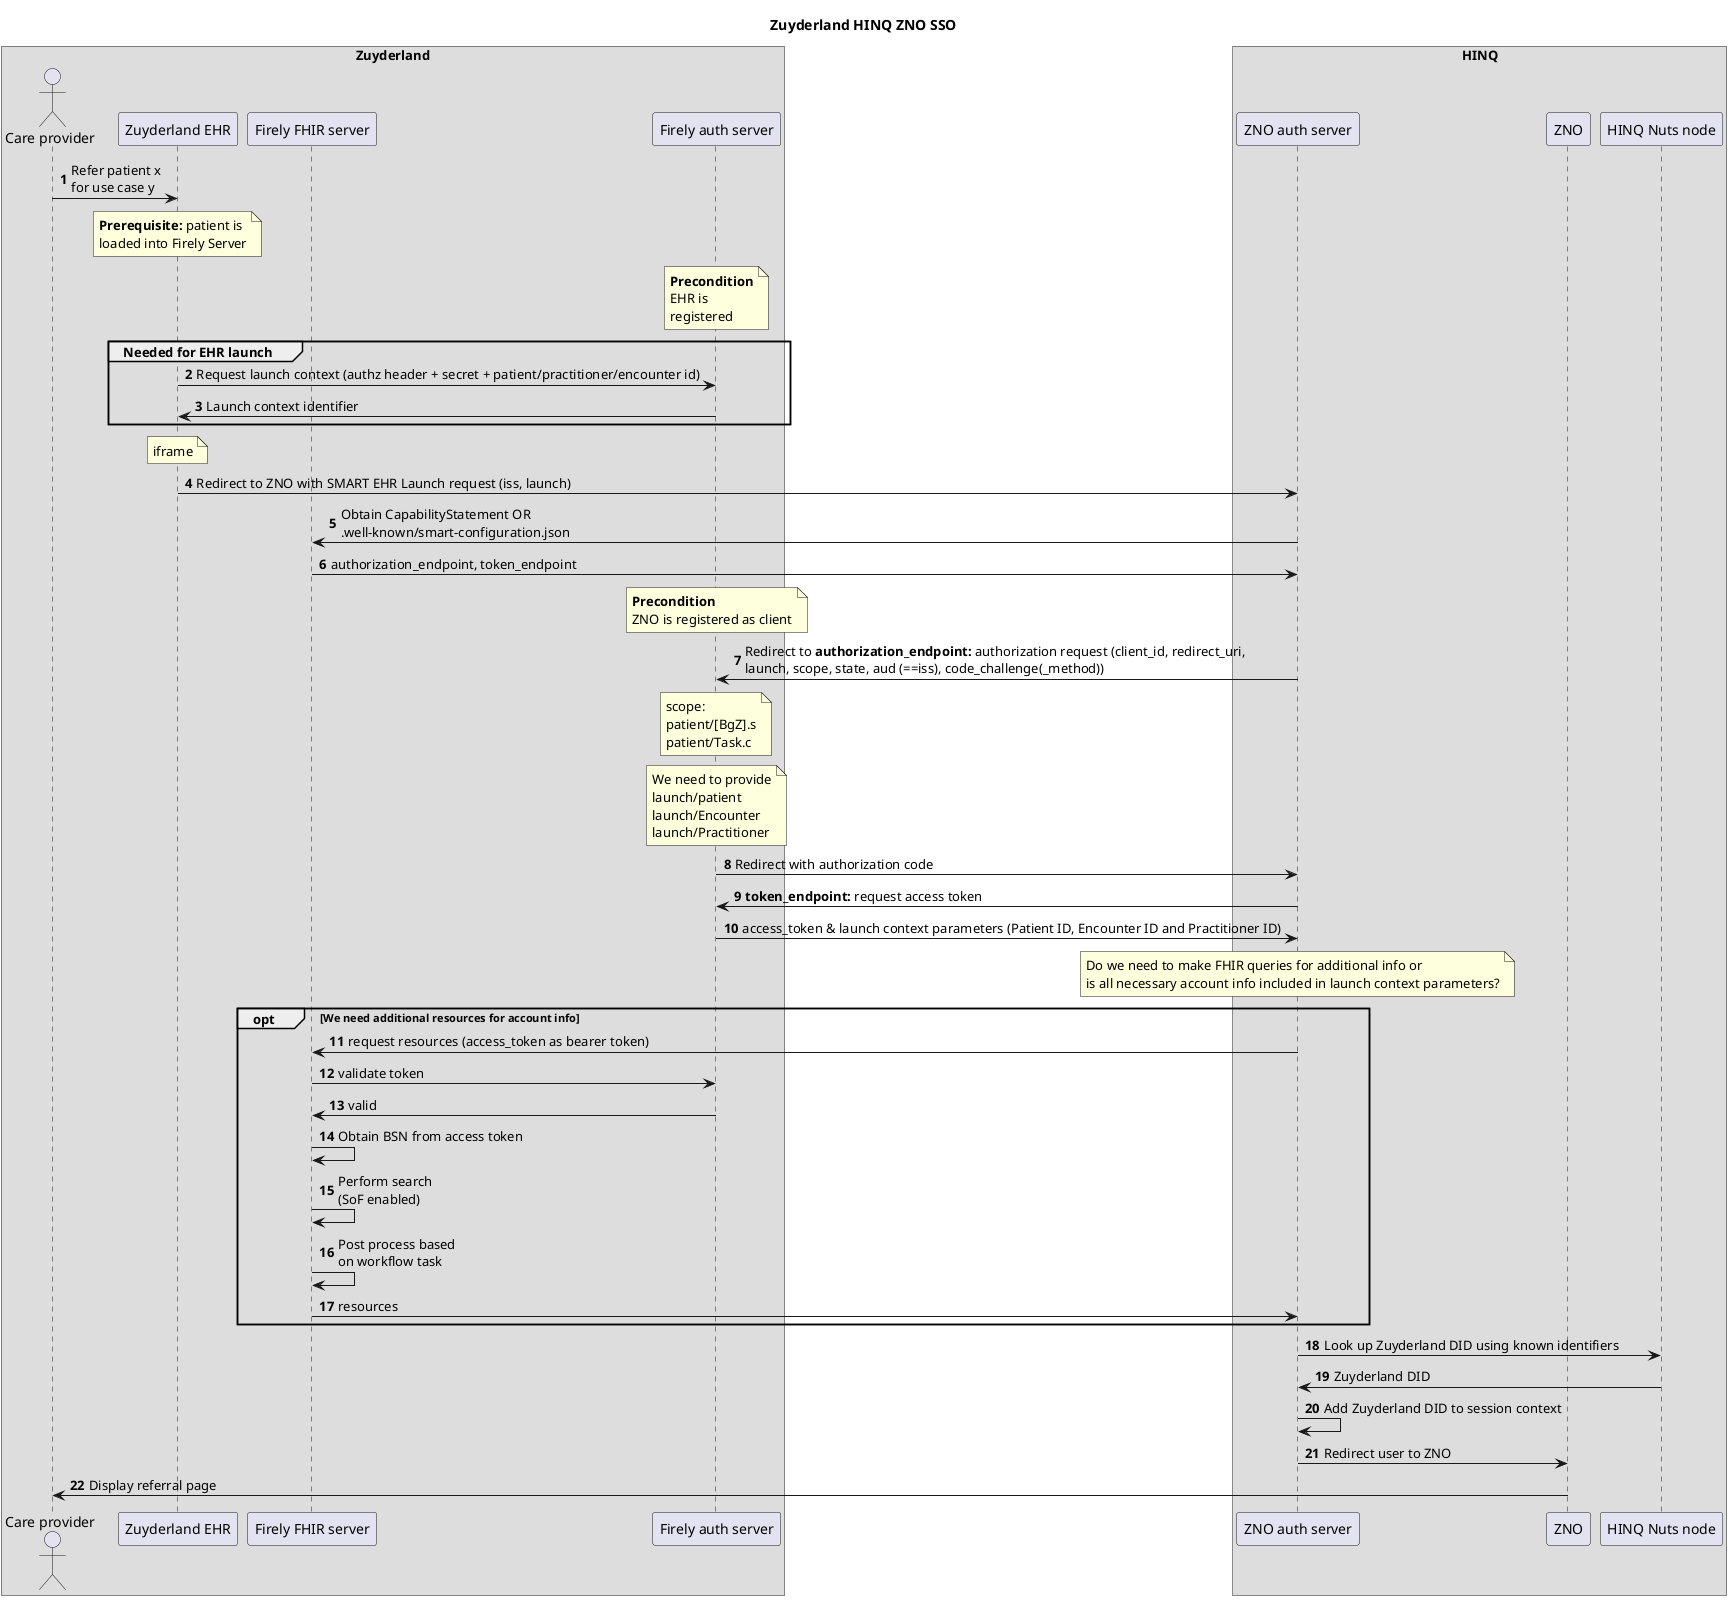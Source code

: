 @startuml
autonumber

title Zuyderland HINQ ZNO SSO

box "Zuyderland"
    actor "Care provider" as zp
    participant "Zuyderland EHR" as ze
    participant "Firely FHIR server" as zff
    participant "Firely auth server" as zfa
end box

box "HINQ"
    participant "ZNO auth server" as ha
    participant "ZNO" as hz
    participant "HINQ Nuts node" as hn
end box

zp->ze: Refer patient x\nfor use case y
note over ze: **Prerequisite:** patient is\nloaded into Firely Server
note over zfa:**Precondition**\nEHR is\nregistered
group Needed for EHR launch
ze->zfa: Request launch context (authz header + secret + patient/practitioner/encounter id)
zfa->ze: Launch context identifier
end
note over ze:iframe
ze->ha: Redirect to ZNO with SMART EHR Launch request (iss, launch)
ha->zff: Obtain CapabilityStatement OR\n.well-known/smart-configuration.json
zff->ha: authorization_endpoint, token_endpoint
note over zfa:**Precondition**\nZNO is registered as client
ha->zfa: Redirect to **authorization_endpoint:** authorization request (client_id, redirect_uri, \nlaunch, scope, state, aud (==iss), code_challenge(_method))
note over zfa: scope:\npatient/[BgZ].s\npatient/Task.c
note over zfa: We need to provide\nlaunch/patient\nlaunch/Encounter\nlaunch/Practitioner
zfa->ha: Redirect with authorization code
ha->zfa: **token_endpoint:** request access token
zfa->ha: access_token & launch context parameters (Patient ID, Encounter ID and Practitioner ID)
note over ha: Do we need to make FHIR queries for additional info or\nis all necessary account info included in launch context parameters?
opt We need additional resources for account info
ha->zff: request resources (access_token as bearer token)
zff->zfa: validate token
zfa->zff: valid
zff->zff: Obtain BSN from access token
zff->zff: Perform search\n(SoF enabled)
zff->zff: Post process based\non workflow task
zff->ha: resources
end opt
ha->hn: Look up Zuyderland DID using known identifiers
hn->ha: Zuyderland DID
ha->ha: Add Zuyderland DID to session context
ha->hz: Redirect user to ZNO
hz->zp: Display referral page
@enduml
